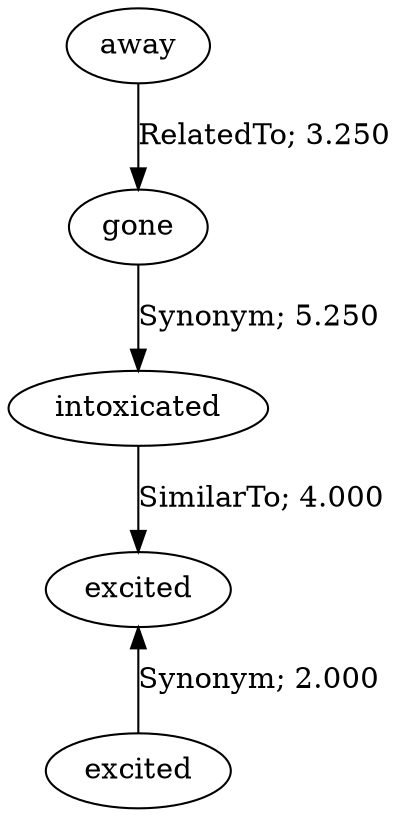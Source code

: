 // The path the concepts from "away" to "excited".Path Length: 4; Weight Sum: 14.500461522076721; Average Weight: 3.6251153805191803
digraph "5_c---away-excited---PLen4_WSum14.500_WAvg3.625" {
	0 [label=away]
	1 [label=gone]
	2 [label=intoxicated]
	3 [label=excited]
	4 [label=excited]
	0 -> 1 [label="RelatedTo; 3.250" dir=forward weight=3.250]
	1 -> 2 [label="Synonym; 5.250" dir=forward weight=5.250]
	2 -> 3 [label="SimilarTo; 4.000" dir=forward weight=4.000]
	3 -> 4 [label="Synonym; 2.000" dir=back weight=2.000]
}
